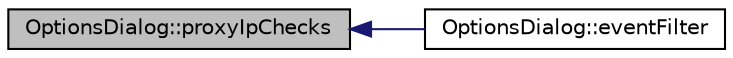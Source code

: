 digraph "OptionsDialog::proxyIpChecks"
{
  edge [fontname="Helvetica",fontsize="10",labelfontname="Helvetica",labelfontsize="10"];
  node [fontname="Helvetica",fontsize="10",shape=record];
  rankdir="LR";
  Node45 [label="OptionsDialog::proxyIpChecks",height=0.2,width=0.4,color="black", fillcolor="grey75", style="filled", fontcolor="black"];
  Node45 -> Node46 [dir="back",color="midnightblue",fontsize="10",style="solid",fontname="Helvetica"];
  Node46 [label="OptionsDialog::eventFilter",height=0.2,width=0.4,color="black", fillcolor="white", style="filled",URL="$class_options_dialog.html#abf2b8046ca9bce3f2c1f04e329468983"];
}
